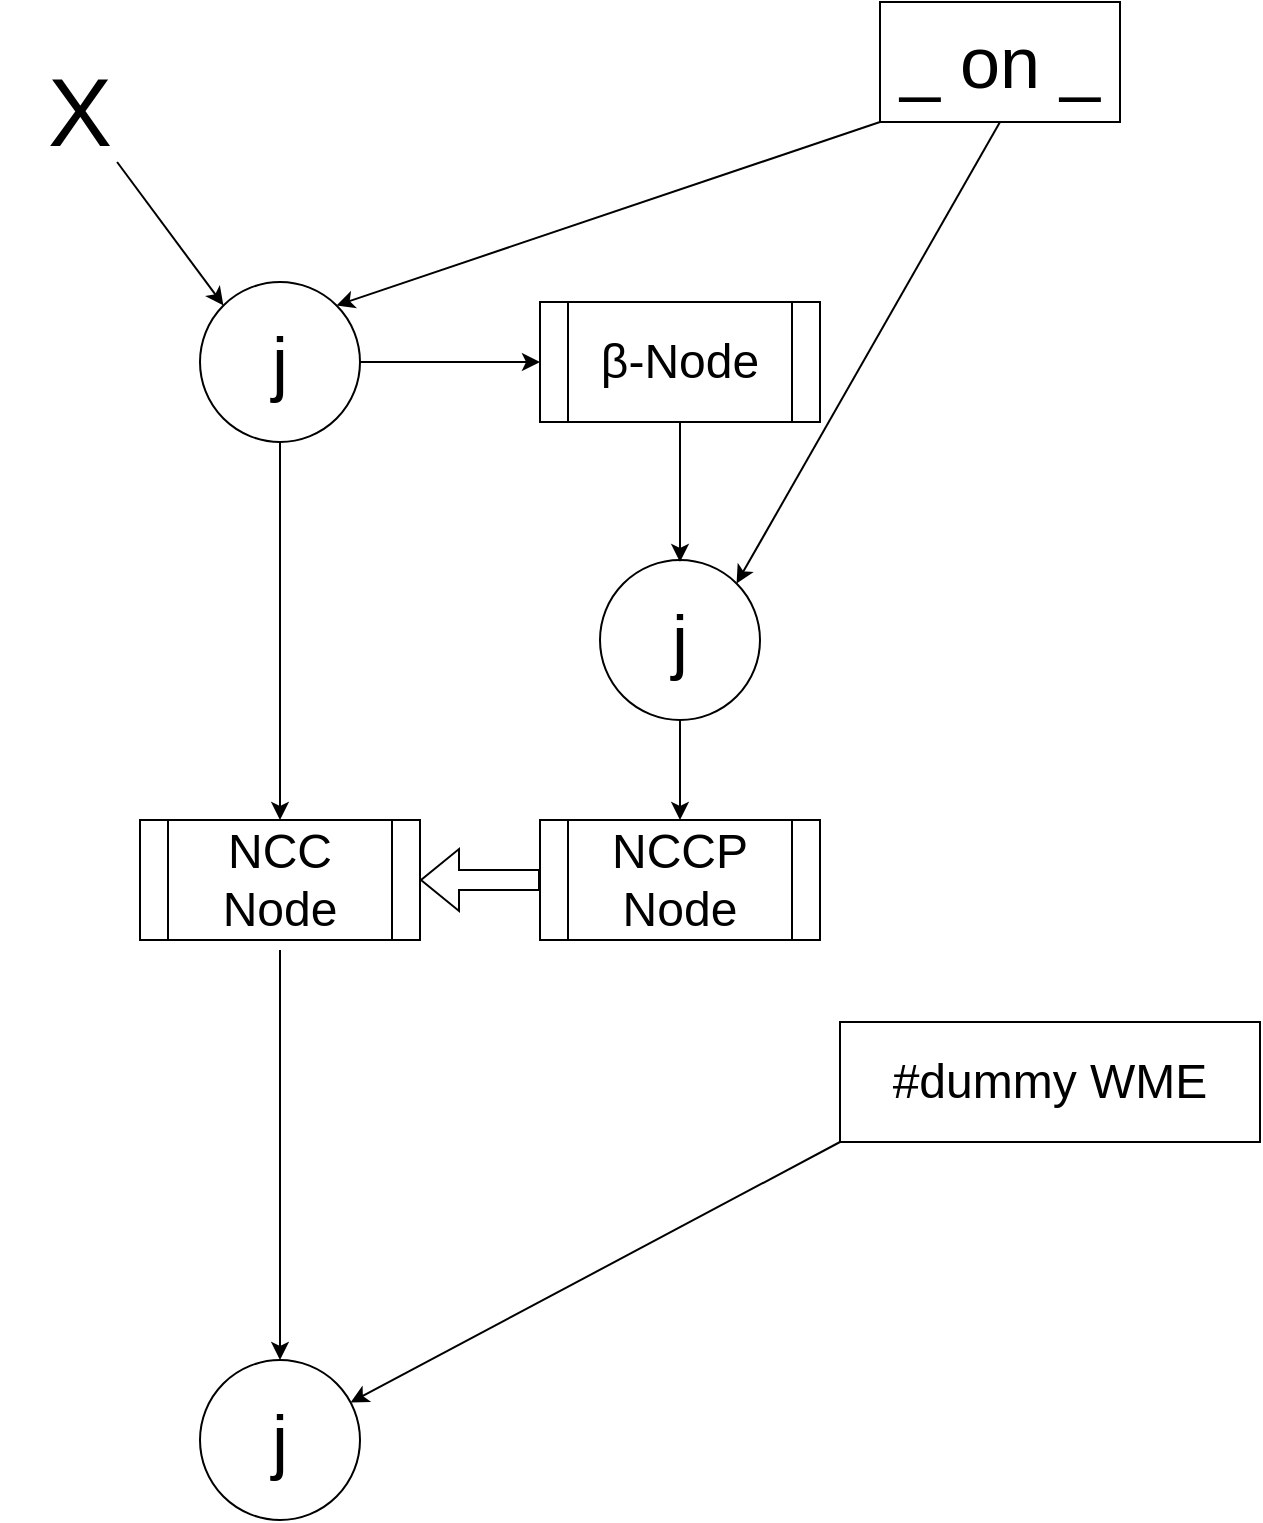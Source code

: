 <mxfile version="24.7.16">
  <diagram id="C5RBs43oDa-KdzZeNtuy" name="Page-1">
    <mxGraphModel dx="777" dy="749" grid="1" gridSize="10" guides="1" tooltips="1" connect="1" arrows="1" fold="1" page="1" pageScale="1" pageWidth="827" pageHeight="1169" math="0" shadow="0">
      <root>
        <mxCell id="WIyWlLk6GJQsqaUBKTNV-0" />
        <mxCell id="WIyWlLk6GJQsqaUBKTNV-1" parent="WIyWlLk6GJQsqaUBKTNV-0" />
        <mxCell id="LyfAbCHnZ2l0TGlfnvpQ-0" value="&lt;font style=&quot;font-size: 36px;&quot;&gt;j&lt;/font&gt;" style="ellipse;whiteSpace=wrap;html=1;aspect=fixed;" parent="WIyWlLk6GJQsqaUBKTNV-1" vertex="1">
          <mxGeometry x="240" y="160" width="80" height="80" as="geometry" />
        </mxCell>
        <mxCell id="LyfAbCHnZ2l0TGlfnvpQ-2" value="" style="endArrow=classic;html=1;rounded=0;entryX=0;entryY=0;entryDx=0;entryDy=0;" parent="WIyWlLk6GJQsqaUBKTNV-1" source="LyfAbCHnZ2l0TGlfnvpQ-4" target="LyfAbCHnZ2l0TGlfnvpQ-0" edge="1">
          <mxGeometry width="50" height="50" relative="1" as="geometry">
            <mxPoint x="190" y="110" as="sourcePoint" />
            <mxPoint x="200" y="160" as="targetPoint" />
          </mxGeometry>
        </mxCell>
        <mxCell id="LyfAbCHnZ2l0TGlfnvpQ-4" value="&lt;font style=&quot;font-size: 48px;&quot;&gt;X&lt;/font&gt;" style="text;html=1;align=center;verticalAlign=middle;whiteSpace=wrap;rounded=0;" parent="WIyWlLk6GJQsqaUBKTNV-1" vertex="1">
          <mxGeometry x="140" y="50" width="80" height="50" as="geometry" />
        </mxCell>
        <mxCell id="LyfAbCHnZ2l0TGlfnvpQ-5" value="&lt;font style=&quot;font-size: 36px;&quot;&gt;_ on _&lt;/font&gt;" style="rounded=0;whiteSpace=wrap;html=1;" parent="WIyWlLk6GJQsqaUBKTNV-1" vertex="1">
          <mxGeometry x="580" y="20" width="120" height="60" as="geometry" />
        </mxCell>
        <mxCell id="LyfAbCHnZ2l0TGlfnvpQ-6" value="" style="endArrow=classic;html=1;rounded=0;entryX=1;entryY=0;entryDx=0;entryDy=0;exitX=0;exitY=1;exitDx=0;exitDy=0;" parent="WIyWlLk6GJQsqaUBKTNV-1" source="LyfAbCHnZ2l0TGlfnvpQ-5" target="LyfAbCHnZ2l0TGlfnvpQ-0" edge="1">
          <mxGeometry width="50" height="50" relative="1" as="geometry">
            <mxPoint x="380" y="220" as="sourcePoint" />
            <mxPoint x="430" y="170" as="targetPoint" />
          </mxGeometry>
        </mxCell>
        <mxCell id="LyfAbCHnZ2l0TGlfnvpQ-7" value="&lt;font style=&quot;font-size: 36px;&quot;&gt;j&lt;/font&gt;" style="ellipse;whiteSpace=wrap;html=1;aspect=fixed;" parent="WIyWlLk6GJQsqaUBKTNV-1" vertex="1">
          <mxGeometry x="240" y="699" width="80" height="80" as="geometry" />
        </mxCell>
        <mxCell id="LyfAbCHnZ2l0TGlfnvpQ-8" value="" style="endArrow=classic;html=1;rounded=0;entryX=0.5;entryY=0;entryDx=0;entryDy=0;exitX=0.5;exitY=1;exitDx=0;exitDy=0;" parent="WIyWlLk6GJQsqaUBKTNV-1" source="LyfAbCHnZ2l0TGlfnvpQ-0" target="aoh6xwi0l9AfMIpoALrg-0" edge="1">
          <mxGeometry width="50" height="50" relative="1" as="geometry">
            <mxPoint x="280" y="380" as="sourcePoint" />
            <mxPoint x="260" y="570" as="targetPoint" />
          </mxGeometry>
        </mxCell>
        <mxCell id="LyfAbCHnZ2l0TGlfnvpQ-9" value="&lt;font style=&quot;font-size: 36px;&quot;&gt;j&lt;/font&gt;" style="ellipse;whiteSpace=wrap;html=1;aspect=fixed;" parent="WIyWlLk6GJQsqaUBKTNV-1" vertex="1">
          <mxGeometry x="440" y="299" width="80" height="80" as="geometry" />
        </mxCell>
        <mxCell id="LyfAbCHnZ2l0TGlfnvpQ-10" value="" style="endArrow=classic;html=1;rounded=0;entryX=0;entryY=0.5;entryDx=0;entryDy=0;exitX=1;exitY=0.5;exitDx=0;exitDy=0;" parent="WIyWlLk6GJQsqaUBKTNV-1" source="LyfAbCHnZ2l0TGlfnvpQ-0" target="aoh6xwi0l9AfMIpoALrg-3" edge="1">
          <mxGeometry width="50" height="50" relative="1" as="geometry">
            <mxPoint x="350" y="240" as="sourcePoint" />
            <mxPoint x="400" y="190" as="targetPoint" />
          </mxGeometry>
        </mxCell>
        <mxCell id="LyfAbCHnZ2l0TGlfnvpQ-12" value="" style="endArrow=classic;html=1;rounded=0;exitX=0.5;exitY=1;exitDx=0;exitDy=0;entryX=1;entryY=0;entryDx=0;entryDy=0;" parent="WIyWlLk6GJQsqaUBKTNV-1" source="LyfAbCHnZ2l0TGlfnvpQ-5" target="LyfAbCHnZ2l0TGlfnvpQ-9" edge="1">
          <mxGeometry width="50" height="50" relative="1" as="geometry">
            <mxPoint x="560" y="160" as="sourcePoint" />
            <mxPoint x="480" y="250" as="targetPoint" />
          </mxGeometry>
        </mxCell>
        <mxCell id="LyfAbCHnZ2l0TGlfnvpQ-13" value="&lt;span style=&quot;font-size: 24px;&quot;&gt;NCCP&lt;/span&gt;&lt;div&gt;&lt;span style=&quot;font-size: 24px;&quot;&gt;Node&lt;/span&gt;&lt;/div&gt;" style="shape=process;whiteSpace=wrap;html=1;backgroundOutline=1;" parent="WIyWlLk6GJQsqaUBKTNV-1" vertex="1">
          <mxGeometry x="410" y="429" width="140" height="60" as="geometry" />
        </mxCell>
        <mxCell id="LyfAbCHnZ2l0TGlfnvpQ-14" value="" style="endArrow=classic;html=1;rounded=0;exitX=0.5;exitY=1;exitDx=0;exitDy=0;entryX=0.5;entryY=0;entryDx=0;entryDy=0;" parent="WIyWlLk6GJQsqaUBKTNV-1" source="LyfAbCHnZ2l0TGlfnvpQ-9" target="LyfAbCHnZ2l0TGlfnvpQ-13" edge="1">
          <mxGeometry width="50" height="50" relative="1" as="geometry">
            <mxPoint x="490" y="419" as="sourcePoint" />
            <mxPoint x="540" y="369" as="targetPoint" />
          </mxGeometry>
        </mxCell>
        <mxCell id="LyfAbCHnZ2l0TGlfnvpQ-15" value="&lt;font style=&quot;font-size: 24px;&quot;&gt;#dummy WME&lt;/font&gt;" style="rounded=0;whiteSpace=wrap;html=1;" parent="WIyWlLk6GJQsqaUBKTNV-1" vertex="1">
          <mxGeometry x="560" y="530" width="210" height="60" as="geometry" />
        </mxCell>
        <mxCell id="LyfAbCHnZ2l0TGlfnvpQ-16" value="" style="endArrow=classic;html=1;rounded=0;exitX=0;exitY=1;exitDx=0;exitDy=0;" parent="WIyWlLk6GJQsqaUBKTNV-1" source="LyfAbCHnZ2l0TGlfnvpQ-15" target="LyfAbCHnZ2l0TGlfnvpQ-7" edge="1">
          <mxGeometry width="50" height="50" relative="1" as="geometry">
            <mxPoint x="474" y="719" as="sourcePoint" />
            <mxPoint x="390" y="671" as="targetPoint" />
          </mxGeometry>
        </mxCell>
        <mxCell id="aoh6xwi0l9AfMIpoALrg-0" value="&lt;span style=&quot;font-size: 24px;&quot;&gt;NCC Node&lt;/span&gt;" style="shape=process;whiteSpace=wrap;html=1;backgroundOutline=1;" vertex="1" parent="WIyWlLk6GJQsqaUBKTNV-1">
          <mxGeometry x="210" y="429" width="140" height="60" as="geometry" />
        </mxCell>
        <mxCell id="aoh6xwi0l9AfMIpoALrg-1" value="" style="endArrow=classic;html=1;rounded=0;entryX=0.5;entryY=0;entryDx=0;entryDy=0;exitX=1;exitY=0.5;exitDx=0;exitDy=0;" edge="1" parent="WIyWlLk6GJQsqaUBKTNV-1" target="LyfAbCHnZ2l0TGlfnvpQ-7">
          <mxGeometry width="50" height="50" relative="1" as="geometry">
            <mxPoint x="280" y="494" as="sourcePoint" />
            <mxPoint x="279" y="629" as="targetPoint" />
          </mxGeometry>
        </mxCell>
        <mxCell id="aoh6xwi0l9AfMIpoALrg-2" value="" style="shape=flexArrow;endArrow=classic;html=1;rounded=0;exitX=0;exitY=0.5;exitDx=0;exitDy=0;entryX=1;entryY=0.5;entryDx=0;entryDy=0;" edge="1" parent="WIyWlLk6GJQsqaUBKTNV-1" source="LyfAbCHnZ2l0TGlfnvpQ-13" target="aoh6xwi0l9AfMIpoALrg-0">
          <mxGeometry width="50" height="50" relative="1" as="geometry">
            <mxPoint x="90" y="599" as="sourcePoint" />
            <mxPoint x="140" y="549" as="targetPoint" />
          </mxGeometry>
        </mxCell>
        <mxCell id="aoh6xwi0l9AfMIpoALrg-3" value="&lt;span style=&quot;font-size: 24px;&quot;&gt;β-Node&lt;/span&gt;" style="shape=process;whiteSpace=wrap;html=1;backgroundOutline=1;" vertex="1" parent="WIyWlLk6GJQsqaUBKTNV-1">
          <mxGeometry x="410" y="170" width="140" height="60" as="geometry" />
        </mxCell>
        <mxCell id="aoh6xwi0l9AfMIpoALrg-4" value="" style="endArrow=classic;html=1;rounded=0;exitX=0.5;exitY=1;exitDx=0;exitDy=0;" edge="1" parent="WIyWlLk6GJQsqaUBKTNV-1" source="aoh6xwi0l9AfMIpoALrg-3">
          <mxGeometry width="50" height="50" relative="1" as="geometry">
            <mxPoint x="414" y="250" as="sourcePoint" />
            <mxPoint x="480" y="300" as="targetPoint" />
          </mxGeometry>
        </mxCell>
      </root>
    </mxGraphModel>
  </diagram>
</mxfile>
